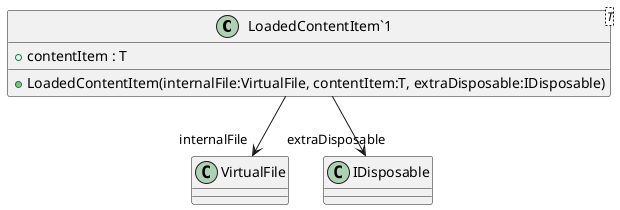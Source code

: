 @startuml
class "LoadedContentItem`1"<T> {
    + contentItem : T
    + LoadedContentItem(internalFile:VirtualFile, contentItem:T, extraDisposable:IDisposable)
}
"LoadedContentItem`1" --> "internalFile" VirtualFile
"LoadedContentItem`1" --> "extraDisposable" IDisposable
@enduml

